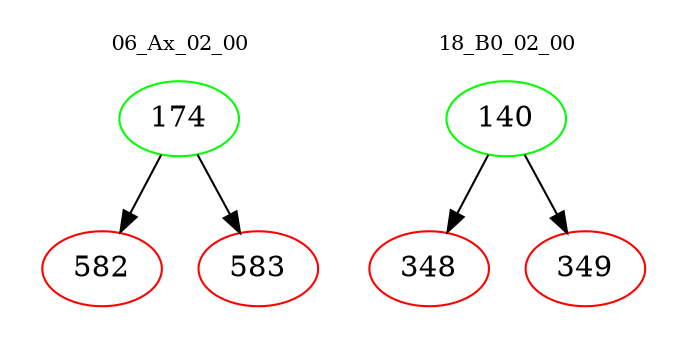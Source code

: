 digraph{
subgraph cluster_0 {
color = white
label = "06_Ax_02_00";
fontsize=10;
T0_174 [label="174", color="green"]
T0_174 -> T0_582 [color="black"]
T0_582 [label="582", color="red"]
T0_174 -> T0_583 [color="black"]
T0_583 [label="583", color="red"]
}
subgraph cluster_1 {
color = white
label = "18_B0_02_00";
fontsize=10;
T1_140 [label="140", color="green"]
T1_140 -> T1_348 [color="black"]
T1_348 [label="348", color="red"]
T1_140 -> T1_349 [color="black"]
T1_349 [label="349", color="red"]
}
}

